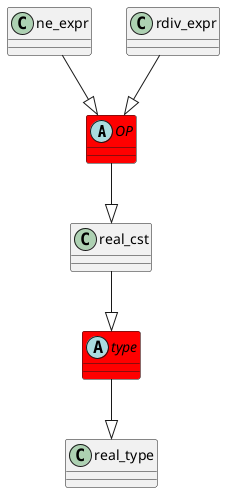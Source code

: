 @startuml
abstract class	OP	 #red	
OP	 --|> 	real_cst	
ne_expr	 --|> 	OP	
abstract class	type	 #red	
type	 --|> 	real_type	
real_cst	 --|> 	type	
rdiv_expr	 --|> 	OP	
@enduml
